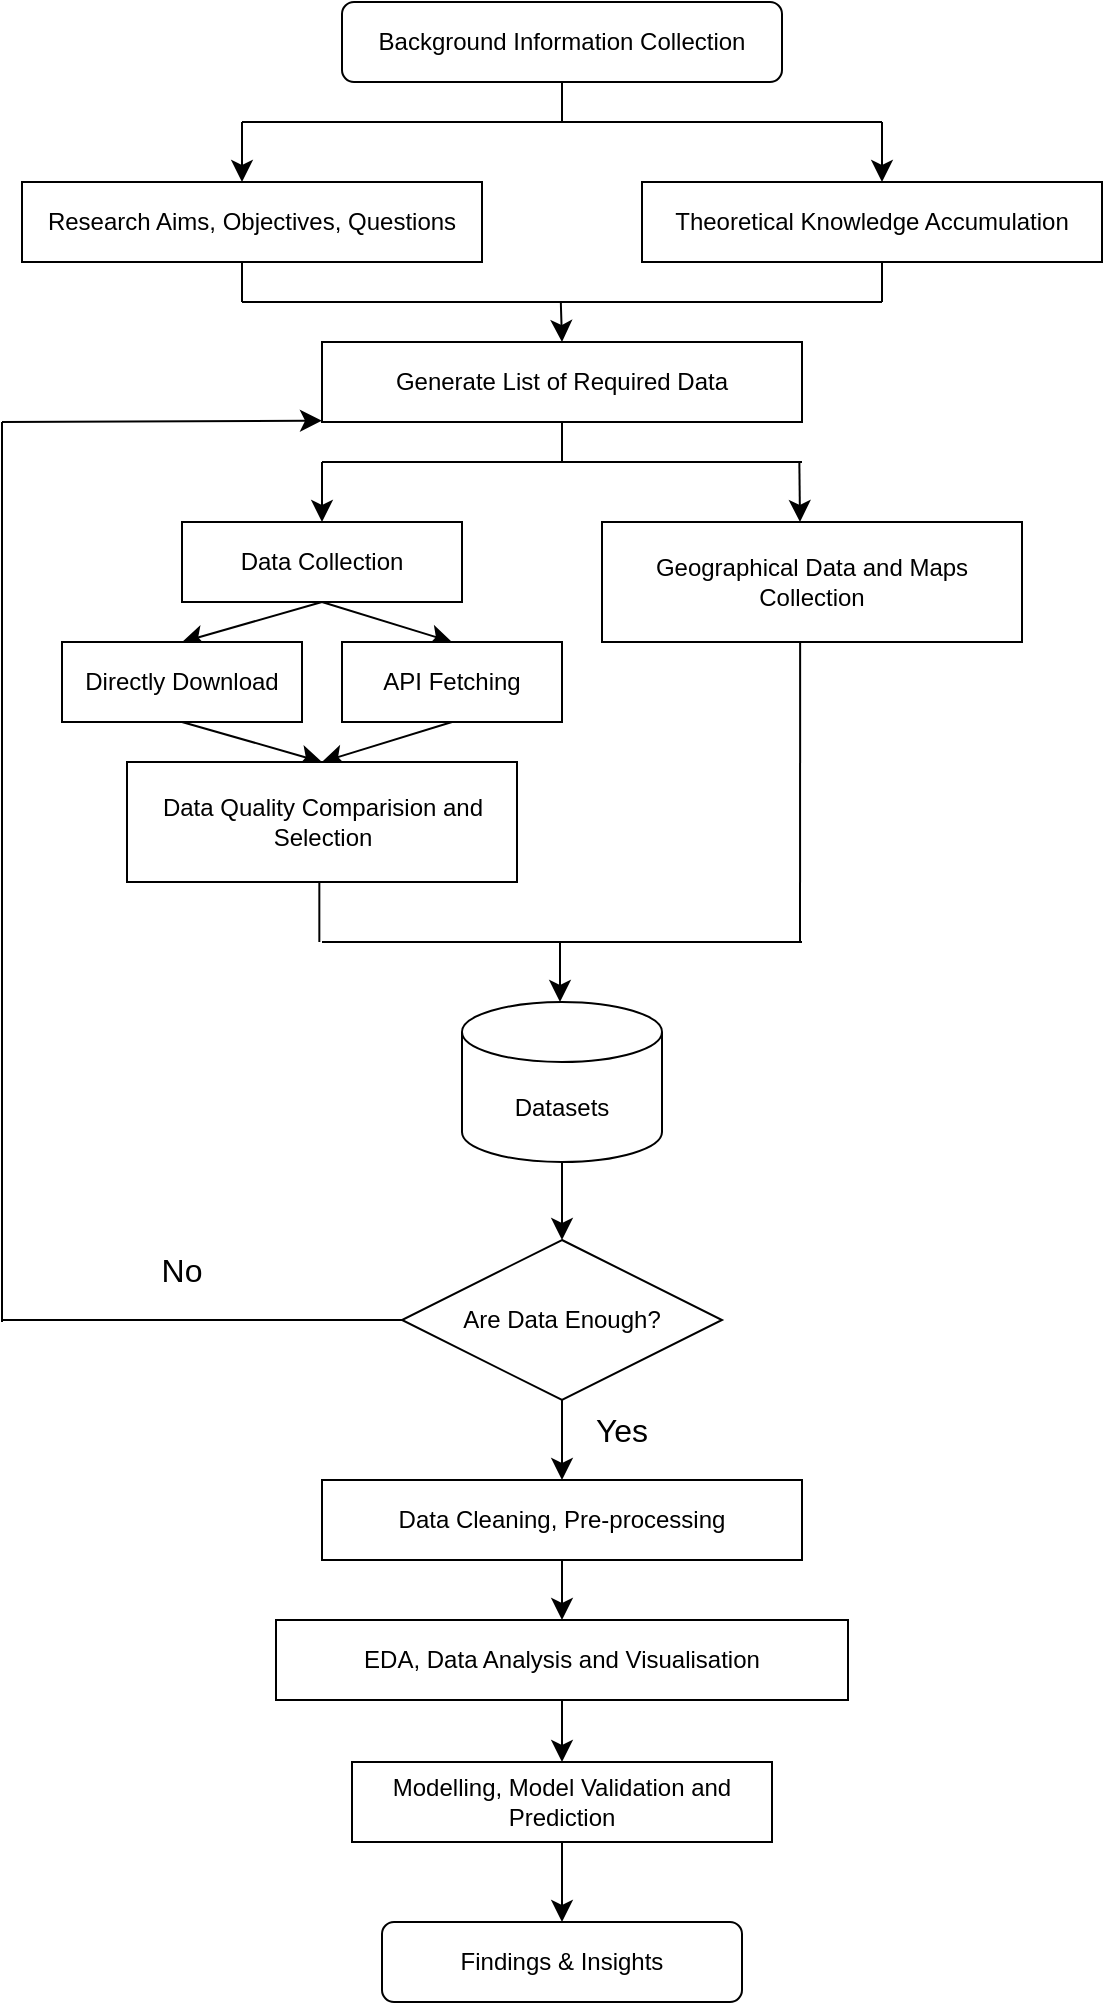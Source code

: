 <mxfile version="26.0.1">
  <diagram id="C5RBs43oDa-KdzZeNtuy" name="Page-1">
    <mxGraphModel dx="776" dy="865" grid="1" gridSize="10" guides="1" tooltips="1" connect="1" arrows="1" fold="1" page="1" pageScale="1" pageWidth="827" pageHeight="1169" math="0" shadow="0">
      <root>
        <mxCell id="WIyWlLk6GJQsqaUBKTNV-0" />
        <mxCell id="WIyWlLk6GJQsqaUBKTNV-1" parent="WIyWlLk6GJQsqaUBKTNV-0" />
        <mxCell id="UsjtOPgK3jNl0RWvoUso-0" value="Background Information Collection" style="rounded=1;whiteSpace=wrap;html=1;" vertex="1" parent="WIyWlLk6GJQsqaUBKTNV-1">
          <mxGeometry x="330" y="40" width="220" height="40" as="geometry" />
        </mxCell>
        <mxCell id="UsjtOPgK3jNl0RWvoUso-1" style="edgeStyle=none;curved=1;rounded=0;orthogonalLoop=1;jettySize=auto;html=1;exitX=1;exitY=1;exitDx=0;exitDy=0;fontSize=12;startSize=8;endSize=8;" edge="1" parent="WIyWlLk6GJQsqaUBKTNV-1" source="UsjtOPgK3jNl0RWvoUso-0" target="UsjtOPgK3jNl0RWvoUso-0">
          <mxGeometry relative="1" as="geometry" />
        </mxCell>
        <mxCell id="UsjtOPgK3jNl0RWvoUso-2" value="Research Aims, Objectives, Questions" style="rounded=0;whiteSpace=wrap;html=1;" vertex="1" parent="WIyWlLk6GJQsqaUBKTNV-1">
          <mxGeometry x="170" y="130" width="230" height="40" as="geometry" />
        </mxCell>
        <mxCell id="UsjtOPgK3jNl0RWvoUso-3" value="Theoretical Knowledge Accumulation" style="rounded=0;whiteSpace=wrap;html=1;" vertex="1" parent="WIyWlLk6GJQsqaUBKTNV-1">
          <mxGeometry x="480" y="130" width="230" height="40" as="geometry" />
        </mxCell>
        <mxCell id="UsjtOPgK3jNl0RWvoUso-4" value="" style="endArrow=none;html=1;rounded=0;fontSize=12;startSize=8;endSize=8;curved=1;" edge="1" parent="WIyWlLk6GJQsqaUBKTNV-1">
          <mxGeometry width="50" height="50" relative="1" as="geometry">
            <mxPoint x="280" y="100" as="sourcePoint" />
            <mxPoint x="600" y="100" as="targetPoint" />
            <Array as="points">
              <mxPoint x="375" y="100" />
            </Array>
          </mxGeometry>
        </mxCell>
        <mxCell id="UsjtOPgK3jNl0RWvoUso-5" value="" style="endArrow=none;html=1;rounded=0;fontSize=12;startSize=8;endSize=8;curved=1;" edge="1" parent="WIyWlLk6GJQsqaUBKTNV-1">
          <mxGeometry width="50" height="50" relative="1" as="geometry">
            <mxPoint x="440" y="100" as="sourcePoint" />
            <mxPoint x="440" y="80" as="targetPoint" />
          </mxGeometry>
        </mxCell>
        <mxCell id="UsjtOPgK3jNl0RWvoUso-6" value="" style="endArrow=classic;html=1;rounded=0;fontSize=12;startSize=8;endSize=8;curved=1;" edge="1" parent="WIyWlLk6GJQsqaUBKTNV-1">
          <mxGeometry width="50" height="50" relative="1" as="geometry">
            <mxPoint x="280" y="100" as="sourcePoint" />
            <mxPoint x="280" y="130" as="targetPoint" />
          </mxGeometry>
        </mxCell>
        <mxCell id="UsjtOPgK3jNl0RWvoUso-7" value="" style="endArrow=classic;html=1;rounded=0;fontSize=12;startSize=8;endSize=8;curved=1;" edge="1" parent="WIyWlLk6GJQsqaUBKTNV-1">
          <mxGeometry width="50" height="50" relative="1" as="geometry">
            <mxPoint x="600" y="100" as="sourcePoint" />
            <mxPoint x="600" y="130" as="targetPoint" />
          </mxGeometry>
        </mxCell>
        <mxCell id="UsjtOPgK3jNl0RWvoUso-8" value="Generate List of Required Data" style="rounded=0;whiteSpace=wrap;html=1;" vertex="1" parent="WIyWlLk6GJQsqaUBKTNV-1">
          <mxGeometry x="320" y="210" width="240" height="40" as="geometry" />
        </mxCell>
        <mxCell id="UsjtOPgK3jNl0RWvoUso-9" value="" style="endArrow=none;html=1;rounded=0;fontSize=12;startSize=8;endSize=8;curved=1;" edge="1" parent="WIyWlLk6GJQsqaUBKTNV-1">
          <mxGeometry width="50" height="50" relative="1" as="geometry">
            <mxPoint x="600" y="190" as="sourcePoint" />
            <mxPoint x="600" y="170" as="targetPoint" />
          </mxGeometry>
        </mxCell>
        <mxCell id="UsjtOPgK3jNl0RWvoUso-11" value="" style="endArrow=none;html=1;rounded=0;fontSize=12;startSize=8;endSize=8;curved=1;" edge="1" parent="WIyWlLk6GJQsqaUBKTNV-1">
          <mxGeometry width="50" height="50" relative="1" as="geometry">
            <mxPoint x="280" y="190" as="sourcePoint" />
            <mxPoint x="600" y="190" as="targetPoint" />
            <Array as="points">
              <mxPoint x="375" y="190" />
            </Array>
          </mxGeometry>
        </mxCell>
        <mxCell id="UsjtOPgK3jNl0RWvoUso-12" value="" style="endArrow=none;html=1;rounded=0;fontSize=12;startSize=8;endSize=8;curved=1;" edge="1" parent="WIyWlLk6GJQsqaUBKTNV-1">
          <mxGeometry width="50" height="50" relative="1" as="geometry">
            <mxPoint x="280" y="190" as="sourcePoint" />
            <mxPoint x="280" y="170" as="targetPoint" />
          </mxGeometry>
        </mxCell>
        <mxCell id="UsjtOPgK3jNl0RWvoUso-13" value="" style="endArrow=classic;html=1;rounded=0;fontSize=12;startSize=8;endSize=8;curved=1;entryX=0.5;entryY=0;entryDx=0;entryDy=0;" edge="1" parent="WIyWlLk6GJQsqaUBKTNV-1" target="UsjtOPgK3jNl0RWvoUso-8">
          <mxGeometry width="50" height="50" relative="1" as="geometry">
            <mxPoint x="439.41" y="190" as="sourcePoint" />
            <mxPoint x="439.41" y="230" as="targetPoint" />
          </mxGeometry>
        </mxCell>
        <mxCell id="UsjtOPgK3jNl0RWvoUso-52" style="edgeStyle=none;curved=1;rounded=0;orthogonalLoop=1;jettySize=auto;html=1;exitX=0.5;exitY=1;exitDx=0;exitDy=0;exitPerimeter=0;entryX=0.5;entryY=0;entryDx=0;entryDy=0;fontSize=12;startSize=8;endSize=8;" edge="1" parent="WIyWlLk6GJQsqaUBKTNV-1" source="UsjtOPgK3jNl0RWvoUso-17" target="UsjtOPgK3jNl0RWvoUso-51">
          <mxGeometry relative="1" as="geometry" />
        </mxCell>
        <mxCell id="UsjtOPgK3jNl0RWvoUso-17" value="Datasets" style="shape=cylinder3;whiteSpace=wrap;html=1;boundedLbl=1;backgroundOutline=1;size=15;" vertex="1" parent="WIyWlLk6GJQsqaUBKTNV-1">
          <mxGeometry x="390" y="540" width="100" height="80" as="geometry" />
        </mxCell>
        <mxCell id="UsjtOPgK3jNl0RWvoUso-19" value="Geographical Data and Maps Collection" style="rounded=0;whiteSpace=wrap;html=1;" vertex="1" parent="WIyWlLk6GJQsqaUBKTNV-1">
          <mxGeometry x="460" y="300" width="210" height="60" as="geometry" />
        </mxCell>
        <mxCell id="UsjtOPgK3jNl0RWvoUso-21" value="" style="endArrow=none;html=1;rounded=0;fontSize=12;startSize=8;endSize=8;curved=1;" edge="1" parent="WIyWlLk6GJQsqaUBKTNV-1">
          <mxGeometry width="50" height="50" relative="1" as="geometry">
            <mxPoint x="320" y="270" as="sourcePoint" />
            <mxPoint x="560" y="270" as="targetPoint" />
            <Array as="points">
              <mxPoint x="375" y="270" />
            </Array>
          </mxGeometry>
        </mxCell>
        <mxCell id="UsjtOPgK3jNl0RWvoUso-22" value="" style="endArrow=classic;html=1;rounded=0;fontSize=12;startSize=8;endSize=8;curved=1;" edge="1" parent="WIyWlLk6GJQsqaUBKTNV-1">
          <mxGeometry width="50" height="50" relative="1" as="geometry">
            <mxPoint x="558.67" y="270" as="sourcePoint" />
            <mxPoint x="559" y="300" as="targetPoint" />
          </mxGeometry>
        </mxCell>
        <mxCell id="UsjtOPgK3jNl0RWvoUso-23" value="" style="endArrow=classic;html=1;rounded=0;fontSize=12;startSize=8;endSize=8;curved=1;" edge="1" parent="WIyWlLk6GJQsqaUBKTNV-1">
          <mxGeometry width="50" height="50" relative="1" as="geometry">
            <mxPoint x="320" y="270" as="sourcePoint" />
            <mxPoint x="320" y="300" as="targetPoint" />
          </mxGeometry>
        </mxCell>
        <mxCell id="UsjtOPgK3jNl0RWvoUso-37" style="edgeStyle=none;curved=1;rounded=0;orthogonalLoop=1;jettySize=auto;html=1;exitX=0.5;exitY=1;exitDx=0;exitDy=0;entryX=0.5;entryY=0;entryDx=0;entryDy=0;fontSize=12;startSize=8;endSize=8;" edge="1" parent="WIyWlLk6GJQsqaUBKTNV-1" source="UsjtOPgK3jNl0RWvoUso-24" target="UsjtOPgK3jNl0RWvoUso-31">
          <mxGeometry relative="1" as="geometry" />
        </mxCell>
        <mxCell id="UsjtOPgK3jNl0RWvoUso-38" style="edgeStyle=none;curved=1;rounded=0;orthogonalLoop=1;jettySize=auto;html=1;exitX=0.5;exitY=1;exitDx=0;exitDy=0;entryX=0.5;entryY=0;entryDx=0;entryDy=0;fontSize=12;startSize=8;endSize=8;" edge="1" parent="WIyWlLk6GJQsqaUBKTNV-1" source="UsjtOPgK3jNl0RWvoUso-24" target="UsjtOPgK3jNl0RWvoUso-32">
          <mxGeometry relative="1" as="geometry" />
        </mxCell>
        <mxCell id="UsjtOPgK3jNl0RWvoUso-24" value="Data Collection" style="rounded=0;whiteSpace=wrap;html=1;" vertex="1" parent="WIyWlLk6GJQsqaUBKTNV-1">
          <mxGeometry x="250" y="300" width="140" height="40" as="geometry" />
        </mxCell>
        <mxCell id="UsjtOPgK3jNl0RWvoUso-47" style="edgeStyle=none;curved=1;rounded=0;orthogonalLoop=1;jettySize=auto;html=1;exitX=0.5;exitY=1;exitDx=0;exitDy=0;entryX=0.5;entryY=0;entryDx=0;entryDy=0;fontSize=12;startSize=8;endSize=8;" edge="1" parent="WIyWlLk6GJQsqaUBKTNV-1" source="UsjtOPgK3jNl0RWvoUso-31" target="UsjtOPgK3jNl0RWvoUso-46">
          <mxGeometry relative="1" as="geometry" />
        </mxCell>
        <mxCell id="UsjtOPgK3jNl0RWvoUso-31" value="Directly Download" style="rounded=0;whiteSpace=wrap;html=1;" vertex="1" parent="WIyWlLk6GJQsqaUBKTNV-1">
          <mxGeometry x="190" y="360" width="120" height="40" as="geometry" />
        </mxCell>
        <mxCell id="UsjtOPgK3jNl0RWvoUso-48" style="edgeStyle=none;curved=1;rounded=0;orthogonalLoop=1;jettySize=auto;html=1;exitX=0.5;exitY=1;exitDx=0;exitDy=0;fontSize=12;startSize=8;endSize=8;entryX=0.5;entryY=0;entryDx=0;entryDy=0;" edge="1" parent="WIyWlLk6GJQsqaUBKTNV-1" source="UsjtOPgK3jNl0RWvoUso-32" target="UsjtOPgK3jNl0RWvoUso-46">
          <mxGeometry relative="1" as="geometry">
            <mxPoint x="330" y="500" as="targetPoint" />
          </mxGeometry>
        </mxCell>
        <mxCell id="UsjtOPgK3jNl0RWvoUso-32" value="API Fetching" style="rounded=0;whiteSpace=wrap;html=1;" vertex="1" parent="WIyWlLk6GJQsqaUBKTNV-1">
          <mxGeometry x="330" y="360" width="110" height="40" as="geometry" />
        </mxCell>
        <mxCell id="UsjtOPgK3jNl0RWvoUso-41" value="" style="endArrow=none;html=1;rounded=0;fontSize=12;startSize=8;endSize=8;curved=1;" edge="1" parent="WIyWlLk6GJQsqaUBKTNV-1">
          <mxGeometry width="50" height="50" relative="1" as="geometry">
            <mxPoint x="559" y="510" as="sourcePoint" />
            <mxPoint x="559.08" y="360" as="targetPoint" />
          </mxGeometry>
        </mxCell>
        <mxCell id="UsjtOPgK3jNl0RWvoUso-42" value="" style="endArrow=none;html=1;rounded=0;fontSize=12;startSize=8;endSize=8;curved=1;" edge="1" parent="WIyWlLk6GJQsqaUBKTNV-1">
          <mxGeometry width="50" height="50" relative="1" as="geometry">
            <mxPoint x="320" y="510" as="sourcePoint" />
            <mxPoint x="560" y="510" as="targetPoint" />
          </mxGeometry>
        </mxCell>
        <mxCell id="UsjtOPgK3jNl0RWvoUso-43" value="" style="endArrow=classic;html=1;rounded=0;fontSize=12;startSize=8;endSize=8;curved=1;" edge="1" parent="WIyWlLk6GJQsqaUBKTNV-1">
          <mxGeometry width="50" height="50" relative="1" as="geometry">
            <mxPoint x="439" y="510" as="sourcePoint" />
            <mxPoint x="439" y="540" as="targetPoint" />
          </mxGeometry>
        </mxCell>
        <mxCell id="UsjtOPgK3jNl0RWvoUso-46" value="Data Quality Comparision and Selection" style="rounded=0;whiteSpace=wrap;html=1;" vertex="1" parent="WIyWlLk6GJQsqaUBKTNV-1">
          <mxGeometry x="222.5" y="420" width="195" height="60" as="geometry" />
        </mxCell>
        <mxCell id="UsjtOPgK3jNl0RWvoUso-49" style="edgeStyle=none;curved=1;rounded=0;orthogonalLoop=1;jettySize=auto;html=1;exitX=0.5;exitY=1;exitDx=0;exitDy=0;exitPerimeter=0;fontSize=12;startSize=8;endSize=8;" edge="1" parent="WIyWlLk6GJQsqaUBKTNV-1" source="UsjtOPgK3jNl0RWvoUso-17" target="UsjtOPgK3jNl0RWvoUso-17">
          <mxGeometry relative="1" as="geometry" />
        </mxCell>
        <mxCell id="UsjtOPgK3jNl0RWvoUso-50" value="" style="endArrow=none;html=1;rounded=0;fontSize=12;startSize=8;endSize=8;curved=1;" edge="1" parent="WIyWlLk6GJQsqaUBKTNV-1">
          <mxGeometry width="50" height="50" relative="1" as="geometry">
            <mxPoint x="318.67" y="510" as="sourcePoint" />
            <mxPoint x="318.67" y="480" as="targetPoint" />
          </mxGeometry>
        </mxCell>
        <mxCell id="UsjtOPgK3jNl0RWvoUso-63" style="edgeStyle=none;curved=1;rounded=0;orthogonalLoop=1;jettySize=auto;html=1;exitX=0.5;exitY=1;exitDx=0;exitDy=0;fontSize=12;startSize=8;endSize=8;" edge="1" parent="WIyWlLk6GJQsqaUBKTNV-1" source="UsjtOPgK3jNl0RWvoUso-51" target="UsjtOPgK3jNl0RWvoUso-61">
          <mxGeometry relative="1" as="geometry" />
        </mxCell>
        <mxCell id="UsjtOPgK3jNl0RWvoUso-51" value="Are Data Enough?" style="rhombus;whiteSpace=wrap;html=1;" vertex="1" parent="WIyWlLk6GJQsqaUBKTNV-1">
          <mxGeometry x="360" y="659" width="160" height="80" as="geometry" />
        </mxCell>
        <mxCell id="UsjtOPgK3jNl0RWvoUso-53" value="" style="endArrow=none;html=1;rounded=0;fontSize=12;startSize=8;endSize=8;curved=1;entryX=0;entryY=0.5;entryDx=0;entryDy=0;" edge="1" parent="WIyWlLk6GJQsqaUBKTNV-1" target="UsjtOPgK3jNl0RWvoUso-51">
          <mxGeometry width="50" height="50" relative="1" as="geometry">
            <mxPoint x="160" y="699" as="sourcePoint" />
            <mxPoint x="320" y="649" as="targetPoint" />
          </mxGeometry>
        </mxCell>
        <mxCell id="UsjtOPgK3jNl0RWvoUso-55" value="" style="endArrow=none;html=1;rounded=0;fontSize=12;startSize=8;endSize=8;curved=1;exitX=0.5;exitY=1;exitDx=0;exitDy=0;" edge="1" parent="WIyWlLk6GJQsqaUBKTNV-1" source="UsjtOPgK3jNl0RWvoUso-8">
          <mxGeometry width="50" height="50" relative="1" as="geometry">
            <mxPoint x="439" y="290" as="sourcePoint" />
            <mxPoint x="440" y="270" as="targetPoint" />
            <Array as="points">
              <mxPoint x="440" y="260" />
            </Array>
          </mxGeometry>
        </mxCell>
        <mxCell id="UsjtOPgK3jNl0RWvoUso-57" value="" style="endArrow=classic;html=1;rounded=0;fontSize=12;startSize=8;endSize=8;curved=1;" edge="1" parent="WIyWlLk6GJQsqaUBKTNV-1">
          <mxGeometry width="50" height="50" relative="1" as="geometry">
            <mxPoint x="160" y="250" as="sourcePoint" />
            <mxPoint x="320" y="249.33" as="targetPoint" />
          </mxGeometry>
        </mxCell>
        <mxCell id="UsjtOPgK3jNl0RWvoUso-58" value="" style="endArrow=none;html=1;rounded=0;fontSize=12;startSize=8;endSize=8;curved=1;" edge="1" parent="WIyWlLk6GJQsqaUBKTNV-1">
          <mxGeometry width="50" height="50" relative="1" as="geometry">
            <mxPoint x="160" y="700" as="sourcePoint" />
            <mxPoint x="160" y="250" as="targetPoint" />
          </mxGeometry>
        </mxCell>
        <mxCell id="UsjtOPgK3jNl0RWvoUso-59" value="No" style="text;html=1;align=center;verticalAlign=middle;whiteSpace=wrap;rounded=0;fontSize=16;" vertex="1" parent="WIyWlLk6GJQsqaUBKTNV-1">
          <mxGeometry x="220" y="659" width="60" height="30" as="geometry" />
        </mxCell>
        <mxCell id="UsjtOPgK3jNl0RWvoUso-66" style="edgeStyle=none;curved=1;rounded=0;orthogonalLoop=1;jettySize=auto;html=1;exitX=0.5;exitY=1;exitDx=0;exitDy=0;entryX=0.5;entryY=0;entryDx=0;entryDy=0;fontSize=12;startSize=8;endSize=8;" edge="1" parent="WIyWlLk6GJQsqaUBKTNV-1" source="UsjtOPgK3jNl0RWvoUso-61" target="UsjtOPgK3jNl0RWvoUso-65">
          <mxGeometry relative="1" as="geometry" />
        </mxCell>
        <mxCell id="UsjtOPgK3jNl0RWvoUso-61" value="Data Cleaning, Pre-processing" style="rounded=0;whiteSpace=wrap;html=1;" vertex="1" parent="WIyWlLk6GJQsqaUBKTNV-1">
          <mxGeometry x="320" y="779" width="240" height="40" as="geometry" />
        </mxCell>
        <mxCell id="UsjtOPgK3jNl0RWvoUso-64" value="Yes" style="text;html=1;align=center;verticalAlign=middle;whiteSpace=wrap;rounded=0;fontSize=16;" vertex="1" parent="WIyWlLk6GJQsqaUBKTNV-1">
          <mxGeometry x="440" y="739" width="60" height="30" as="geometry" />
        </mxCell>
        <mxCell id="UsjtOPgK3jNl0RWvoUso-69" style="edgeStyle=none;curved=1;rounded=0;orthogonalLoop=1;jettySize=auto;html=1;exitX=0.5;exitY=1;exitDx=0;exitDy=0;entryX=0.5;entryY=0;entryDx=0;entryDy=0;fontSize=12;startSize=8;endSize=8;" edge="1" parent="WIyWlLk6GJQsqaUBKTNV-1" source="UsjtOPgK3jNl0RWvoUso-65" target="UsjtOPgK3jNl0RWvoUso-67">
          <mxGeometry relative="1" as="geometry" />
        </mxCell>
        <mxCell id="UsjtOPgK3jNl0RWvoUso-65" value="EDA, Data Analysis and Visualisation" style="rounded=0;whiteSpace=wrap;html=1;" vertex="1" parent="WIyWlLk6GJQsqaUBKTNV-1">
          <mxGeometry x="297" y="849" width="286" height="40" as="geometry" />
        </mxCell>
        <mxCell id="UsjtOPgK3jNl0RWvoUso-71" style="edgeStyle=none;curved=1;rounded=0;orthogonalLoop=1;jettySize=auto;html=1;exitX=0.5;exitY=1;exitDx=0;exitDy=0;entryX=0.5;entryY=0;entryDx=0;entryDy=0;fontSize=12;startSize=8;endSize=8;" edge="1" parent="WIyWlLk6GJQsqaUBKTNV-1" source="UsjtOPgK3jNl0RWvoUso-67" target="UsjtOPgK3jNl0RWvoUso-70">
          <mxGeometry relative="1" as="geometry" />
        </mxCell>
        <mxCell id="UsjtOPgK3jNl0RWvoUso-67" value="Modelling, Model Validation and Prediction" style="rounded=0;whiteSpace=wrap;html=1;" vertex="1" parent="WIyWlLk6GJQsqaUBKTNV-1">
          <mxGeometry x="335" y="920" width="210" height="40" as="geometry" />
        </mxCell>
        <mxCell id="UsjtOPgK3jNl0RWvoUso-70" value="Findings &amp;amp; Insights" style="rounded=1;whiteSpace=wrap;html=1;" vertex="1" parent="WIyWlLk6GJQsqaUBKTNV-1">
          <mxGeometry x="350" y="1000" width="180" height="40" as="geometry" />
        </mxCell>
      </root>
    </mxGraphModel>
  </diagram>
</mxfile>
